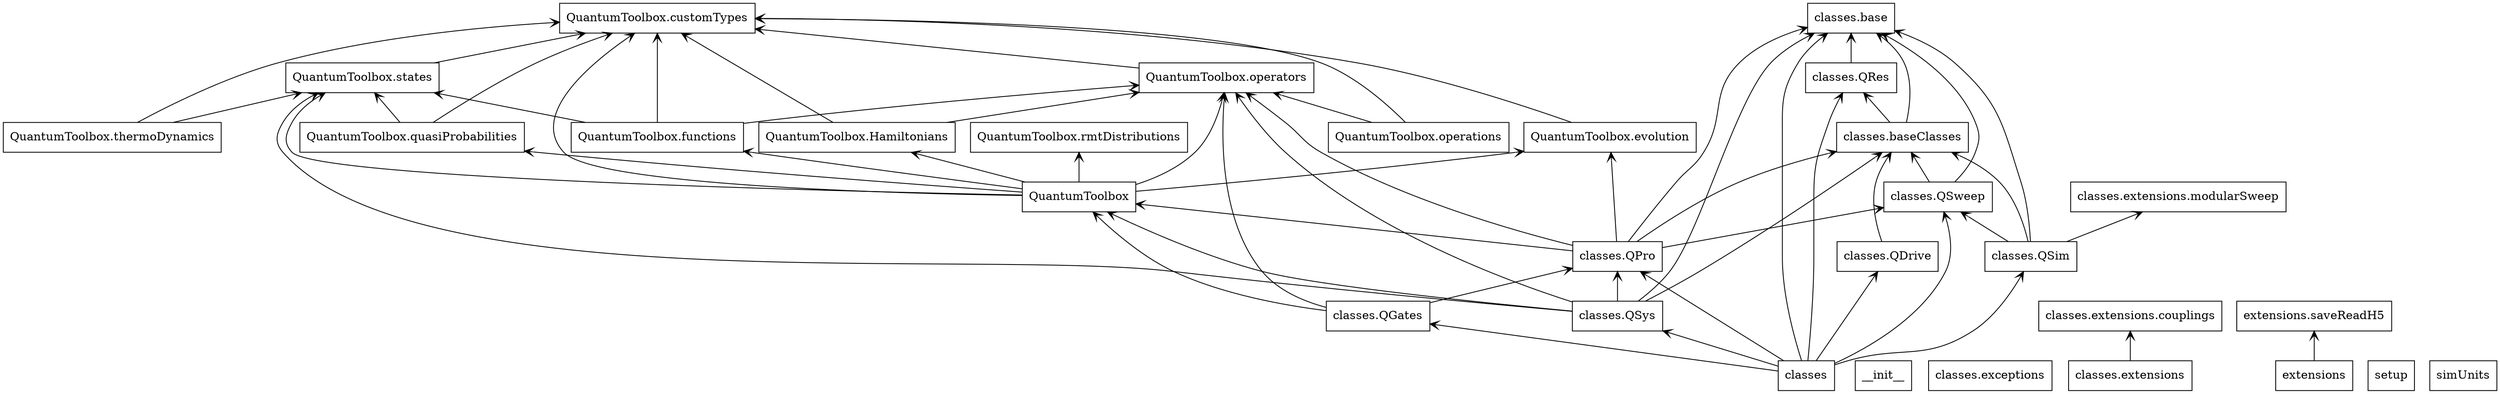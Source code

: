digraph "packages_classes" {
charset="utf-8"
rankdir=BT
"0" [label="QuantumToolbox", shape="box"];
"1" [label="QuantumToolbox.Hamiltonians", shape="box"];
"2" [label="QuantumToolbox.customTypes", shape="box"];
"3" [label="QuantumToolbox.evolution", shape="box"];
"4" [label="QuantumToolbox.functions", shape="box"];
"5" [label="QuantumToolbox.operations", shape="box"];
"6" [label="QuantumToolbox.operators", shape="box"];
"7" [label="QuantumToolbox.quasiProbabilities", shape="box"];
"8" [label="QuantumToolbox.rmtDistributions", shape="box"];
"9" [label="QuantumToolbox.states", shape="box"];
"10" [label="QuantumToolbox.thermoDynamics", shape="box"];
"11" [label="__init__", shape="box"];
"12" [label="classes", shape="box"];
"13" [label="classes.QDrive", shape="box"];
"14" [label="classes.QGates", shape="box"];
"15" [label="classes.QPro", shape="box"];
"16" [label="classes.QRes", shape="box"];
"17" [label="classes.QSim", shape="box"];
"18" [label="classes.QSweep", shape="box"];
"19" [label="classes.QSys", shape="box"];
"20" [label="classes.base", shape="box"];
"21" [label="classes.baseClasses", shape="box"];
"22" [label="classes.exceptions", shape="box"];
"23" [label="classes.extensions", shape="box"];
"24" [label="classes.extensions.couplings", shape="box"];
"25" [label="classes.extensions.modularSweep", shape="box"];
"26" [label="extensions", shape="box"];
"27" [label="extensions.saveReadH5", shape="box"];
"28" [label="setup", shape="box"];
"29" [label="simUnits", shape="box"];
"0" -> "1" [arrowhead="open", arrowtail="none"];
"0" -> "2" [arrowhead="open", arrowtail="none"];
"0" -> "3" [arrowhead="open", arrowtail="none"];
"0" -> "4" [arrowhead="open", arrowtail="none"];
"0" -> "6" [arrowhead="open", arrowtail="none"];
"0" -> "7" [arrowhead="open", arrowtail="none"];
"0" -> "8" [arrowhead="open", arrowtail="none"];
"0" -> "9" [arrowhead="open", arrowtail="none"];
"1" -> "2" [arrowhead="open", arrowtail="none"];
"1" -> "6" [arrowhead="open", arrowtail="none"];
"3" -> "2" [arrowhead="open", arrowtail="none"];
"4" -> "2" [arrowhead="open", arrowtail="none"];
"4" -> "6" [arrowhead="open", arrowtail="none"];
"4" -> "9" [arrowhead="open", arrowtail="none"];
"5" -> "2" [arrowhead="open", arrowtail="none"];
"5" -> "6" [arrowhead="open", arrowtail="none"];
"6" -> "2" [arrowhead="open", arrowtail="none"];
"7" -> "2" [arrowhead="open", arrowtail="none"];
"7" -> "9" [arrowhead="open", arrowtail="none"];
"9" -> "2" [arrowhead="open", arrowtail="none"];
"10" -> "2" [arrowhead="open", arrowtail="none"];
"10" -> "9" [arrowhead="open", arrowtail="none"];
"12" -> "13" [arrowhead="open", arrowtail="none"];
"12" -> "14" [arrowhead="open", arrowtail="none"];
"12" -> "15" [arrowhead="open", arrowtail="none"];
"12" -> "16" [arrowhead="open", arrowtail="none"];
"12" -> "17" [arrowhead="open", arrowtail="none"];
"12" -> "18" [arrowhead="open", arrowtail="none"];
"12" -> "19" [arrowhead="open", arrowtail="none"];
"12" -> "20" [arrowhead="open", arrowtail="none"];
"13" -> "21" [arrowhead="open", arrowtail="none"];
"14" -> "0" [arrowhead="open", arrowtail="none"];
"14" -> "6" [arrowhead="open", arrowtail="none"];
"14" -> "15" [arrowhead="open", arrowtail="none"];
"15" -> "0" [arrowhead="open", arrowtail="none"];
"15" -> "3" [arrowhead="open", arrowtail="none"];
"15" -> "6" [arrowhead="open", arrowtail="none"];
"15" -> "18" [arrowhead="open", arrowtail="none"];
"15" -> "20" [arrowhead="open", arrowtail="none"];
"15" -> "21" [arrowhead="open", arrowtail="none"];
"16" -> "20" [arrowhead="open", arrowtail="none"];
"17" -> "18" [arrowhead="open", arrowtail="none"];
"17" -> "20" [arrowhead="open", arrowtail="none"];
"17" -> "21" [arrowhead="open", arrowtail="none"];
"17" -> "25" [arrowhead="open", arrowtail="none"];
"18" -> "20" [arrowhead="open", arrowtail="none"];
"18" -> "21" [arrowhead="open", arrowtail="none"];
"19" -> "0" [arrowhead="open", arrowtail="none"];
"19" -> "6" [arrowhead="open", arrowtail="none"];
"19" -> "9" [arrowhead="open", arrowtail="none"];
"19" -> "15" [arrowhead="open", arrowtail="none"];
"19" -> "20" [arrowhead="open", arrowtail="none"];
"19" -> "21" [arrowhead="open", arrowtail="none"];
"21" -> "16" [arrowhead="open", arrowtail="none"];
"21" -> "20" [arrowhead="open", arrowtail="none"];
"23" -> "24" [arrowhead="open", arrowtail="none"];
"26" -> "27" [arrowhead="open", arrowtail="none"];
}

